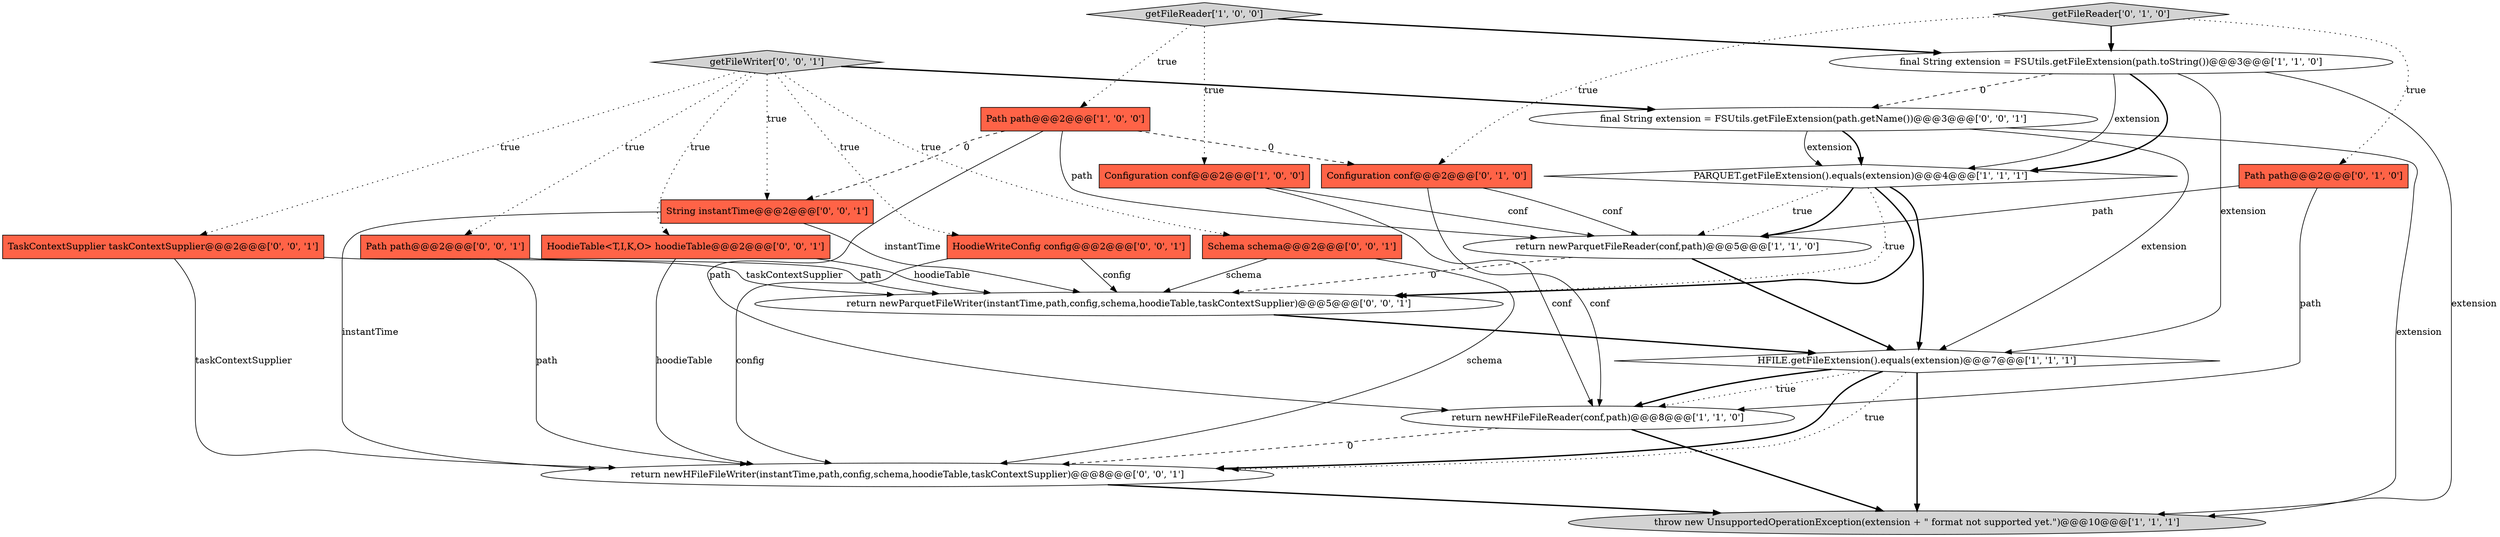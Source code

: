 digraph {
3 [style = filled, label = "HFILE.getFileExtension().equals(extension)@@@7@@@['1', '1', '1']", fillcolor = white, shape = diamond image = "AAA0AAABBB1BBB"];
0 [style = filled, label = "getFileReader['1', '0', '0']", fillcolor = lightgray, shape = diamond image = "AAA0AAABBB1BBB"];
10 [style = filled, label = "getFileReader['0', '1', '0']", fillcolor = lightgray, shape = diamond image = "AAA0AAABBB2BBB"];
2 [style = filled, label = "Configuration conf@@@2@@@['1', '0', '0']", fillcolor = tomato, shape = box image = "AAA0AAABBB1BBB"];
6 [style = filled, label = "return newParquetFileReader(conf,path)@@@5@@@['1', '1', '0']", fillcolor = white, shape = ellipse image = "AAA0AAABBB1BBB"];
16 [style = filled, label = "Schema schema@@@2@@@['0', '0', '1']", fillcolor = tomato, shape = box image = "AAA0AAABBB3BBB"];
12 [style = filled, label = "Path path@@@2@@@['0', '0', '1']", fillcolor = tomato, shape = box image = "AAA0AAABBB3BBB"];
19 [style = filled, label = "HoodieWriteConfig config@@@2@@@['0', '0', '1']", fillcolor = tomato, shape = box image = "AAA0AAABBB3BBB"];
11 [style = filled, label = "Configuration conf@@@2@@@['0', '1', '0']", fillcolor = tomato, shape = box image = "AAA1AAABBB2BBB"];
15 [style = filled, label = "TaskContextSupplier taskContextSupplier@@@2@@@['0', '0', '1']", fillcolor = tomato, shape = box image = "AAA0AAABBB3BBB"];
7 [style = filled, label = "Path path@@@2@@@['1', '0', '0']", fillcolor = tomato, shape = box image = "AAA1AAABBB1BBB"];
8 [style = filled, label = "return newHFileFileReader(conf,path)@@@8@@@['1', '1', '0']", fillcolor = white, shape = ellipse image = "AAA0AAABBB1BBB"];
21 [style = filled, label = "String instantTime@@@2@@@['0', '0', '1']", fillcolor = tomato, shape = box image = "AAA0AAABBB3BBB"];
1 [style = filled, label = "throw new UnsupportedOperationException(extension + \" format not supported yet.\")@@@10@@@['1', '1', '1']", fillcolor = lightgray, shape = ellipse image = "AAA0AAABBB1BBB"];
9 [style = filled, label = "Path path@@@2@@@['0', '1', '0']", fillcolor = tomato, shape = box image = "AAA0AAABBB2BBB"];
14 [style = filled, label = "return newParquetFileWriter(instantTime,path,config,schema,hoodieTable,taskContextSupplier)@@@5@@@['0', '0', '1']", fillcolor = white, shape = ellipse image = "AAA0AAABBB3BBB"];
18 [style = filled, label = "getFileWriter['0', '0', '1']", fillcolor = lightgray, shape = diamond image = "AAA0AAABBB3BBB"];
4 [style = filled, label = "final String extension = FSUtils.getFileExtension(path.toString())@@@3@@@['1', '1', '0']", fillcolor = white, shape = ellipse image = "AAA0AAABBB1BBB"];
13 [style = filled, label = "return newHFileFileWriter(instantTime,path,config,schema,hoodieTable,taskContextSupplier)@@@8@@@['0', '0', '1']", fillcolor = white, shape = ellipse image = "AAA0AAABBB3BBB"];
5 [style = filled, label = "PARQUET.getFileExtension().equals(extension)@@@4@@@['1', '1', '1']", fillcolor = white, shape = diamond image = "AAA0AAABBB1BBB"];
20 [style = filled, label = "final String extension = FSUtils.getFileExtension(path.getName())@@@3@@@['0', '0', '1']", fillcolor = white, shape = ellipse image = "AAA0AAABBB3BBB"];
17 [style = filled, label = "HoodieTable<T,I,K,O> hoodieTable@@@2@@@['0', '0', '1']", fillcolor = tomato, shape = box image = "AAA0AAABBB3BBB"];
5->3 [style = bold, label=""];
14->3 [style = bold, label=""];
6->3 [style = bold, label=""];
5->14 [style = dotted, label="true"];
9->8 [style = solid, label="path"];
7->21 [style = dashed, label="0"];
20->3 [style = solid, label="extension"];
7->6 [style = solid, label="path"];
3->1 [style = bold, label=""];
18->16 [style = dotted, label="true"];
11->8 [style = solid, label="conf"];
18->21 [style = dotted, label="true"];
18->19 [style = dotted, label="true"];
18->15 [style = dotted, label="true"];
21->14 [style = solid, label="instantTime"];
5->6 [style = dotted, label="true"];
7->11 [style = dashed, label="0"];
15->13 [style = solid, label="taskContextSupplier"];
16->13 [style = solid, label="schema"];
5->14 [style = bold, label=""];
6->14 [style = dashed, label="0"];
10->9 [style = dotted, label="true"];
9->6 [style = solid, label="path"];
13->1 [style = bold, label=""];
7->8 [style = solid, label="path"];
20->5 [style = bold, label=""];
8->13 [style = dashed, label="0"];
2->8 [style = solid, label="conf"];
8->1 [style = bold, label=""];
18->20 [style = bold, label=""];
4->5 [style = solid, label="extension"];
12->14 [style = solid, label="path"];
21->13 [style = solid, label="instantTime"];
15->14 [style = solid, label="taskContextSupplier"];
17->14 [style = solid, label="hoodieTable"];
4->3 [style = solid, label="extension"];
19->13 [style = solid, label="config"];
5->6 [style = bold, label=""];
18->12 [style = dotted, label="true"];
10->11 [style = dotted, label="true"];
0->4 [style = bold, label=""];
4->20 [style = dashed, label="0"];
4->1 [style = solid, label="extension"];
2->6 [style = solid, label="conf"];
19->14 [style = solid, label="config"];
3->8 [style = bold, label=""];
20->1 [style = solid, label="extension"];
10->4 [style = bold, label=""];
3->13 [style = bold, label=""];
20->5 [style = solid, label="extension"];
11->6 [style = solid, label="conf"];
17->13 [style = solid, label="hoodieTable"];
18->17 [style = dotted, label="true"];
0->2 [style = dotted, label="true"];
16->14 [style = solid, label="schema"];
3->8 [style = dotted, label="true"];
12->13 [style = solid, label="path"];
4->5 [style = bold, label=""];
3->13 [style = dotted, label="true"];
0->7 [style = dotted, label="true"];
}
